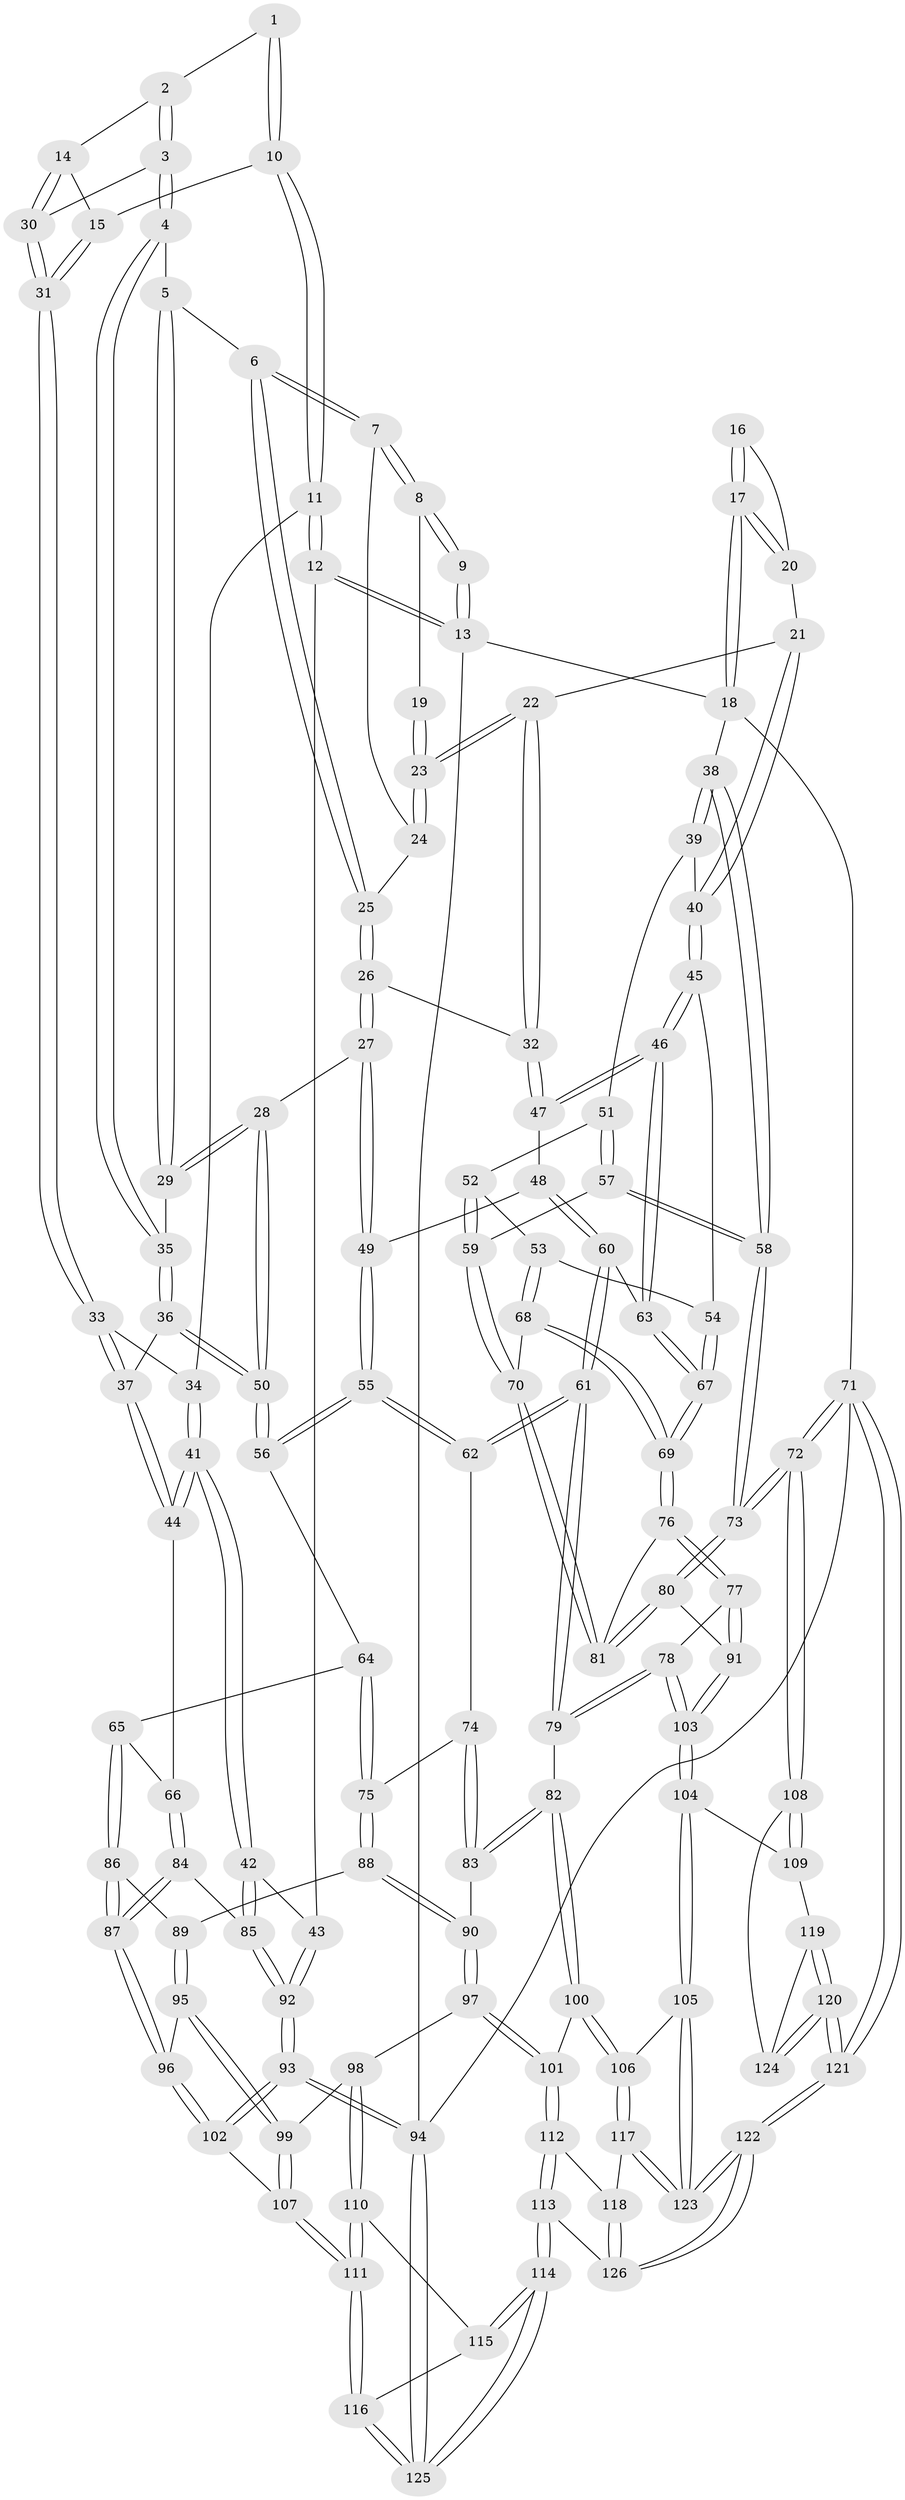 // Generated by graph-tools (version 1.1) at 2025/38/03/09/25 02:38:23]
// undirected, 126 vertices, 312 edges
graph export_dot {
graph [start="1"]
  node [color=gray90,style=filled];
  1 [pos="+0.17454291202131939+0"];
  2 [pos="+0.17660775060606598+0"];
  3 [pos="+0.21899222947548463+0.08376656143996764"];
  4 [pos="+0.2739959093019891+0.10645207874758889"];
  5 [pos="+0.3606768784656206+0.0736600806016526"];
  6 [pos="+0.36345419726979356+0.0714919684931858"];
  7 [pos="+0.44283507441181585+0"];
  8 [pos="+0.46897402683852885+0"];
  9 [pos="+0.17313874109592595+0"];
  10 [pos="+0.027683938385413293+0.10557291938807885"];
  11 [pos="+0.01694631057145982+0.10800431403320201"];
  12 [pos="+0+0"];
  13 [pos="+0+0"];
  14 [pos="+0.07822552062944674+0.09624750978437967"];
  15 [pos="+0.05237203564075229+0.10424583233824343"];
  16 [pos="+0.47452578395239997+0"];
  17 [pos="+1+0"];
  18 [pos="+1+0"];
  19 [pos="+0.4693125185933535+0"];
  20 [pos="+0.6701106182390261+0.1134361453136717"];
  21 [pos="+0.6429467571485561+0.17929473083318873"];
  22 [pos="+0.6230438681642451+0.186314216443935"];
  23 [pos="+0.6044275846231911+0.1661175792885964"];
  24 [pos="+0.49085304751872644+0.06718767876780561"];
  25 [pos="+0.44855443760557046+0.14785591390884856"];
  26 [pos="+0.46323039920523384+0.2302924016617785"];
  27 [pos="+0.4307848609923942+0.25718195359439816"];
  28 [pos="+0.41075225967396367+0.26172263087911446"];
  29 [pos="+0.4005802439698701+0.24388538414337127"];
  30 [pos="+0.19841240838303933+0.0997402010796922"];
  31 [pos="+0.15391426762373497+0.22092044136450223"];
  32 [pos="+0.6186093658144683+0.19048460805392073"];
  33 [pos="+0.15298731008785002+0.22852305636873188"];
  34 [pos="+0.06986198031137587+0.2491207346538933"];
  35 [pos="+0.2762916443192111+0.11470093569760048"];
  36 [pos="+0.26615616077965565+0.30614198612976845"];
  37 [pos="+0.23550910917255405+0.3049651849984741"];
  38 [pos="+1+0"];
  39 [pos="+0.836827090235462+0.24831228791584903"];
  40 [pos="+0.7598329273189233+0.2472601231124112"];
  41 [pos="+0+0.39554302422420795"];
  42 [pos="+0+0.399310961186829"];
  43 [pos="+0+0.40457230642739206"];
  44 [pos="+0.09084159854210488+0.4367228002840445"];
  45 [pos="+0.7104597957086+0.38184151290106205"];
  46 [pos="+0.6741504043646513+0.39145695963898397"];
  47 [pos="+0.6083294244708245+0.2791567634649449"];
  48 [pos="+0.5539355768155202+0.3643711698854408"];
  49 [pos="+0.5132437195521764+0.3617964901852403"];
  50 [pos="+0.32422918101598946+0.3301858402689497"];
  51 [pos="+0.8501125344277767+0.2813473569255741"];
  52 [pos="+0.8160808207062237+0.3814023663460886"];
  53 [pos="+0.7782716296831987+0.41786297989200316"];
  54 [pos="+0.7156656240331858+0.38586813646403434"];
  55 [pos="+0.46360878805594474+0.43829756324083463"];
  56 [pos="+0.33523240317710723+0.38373276229155834"];
  57 [pos="+0.9530875900020314+0.3833835662883517"];
  58 [pos="+1+0.33821325084801485"];
  59 [pos="+0.9097669915367523+0.44975409245720877"];
  60 [pos="+0.6077889036513591+0.4360385692780184"];
  61 [pos="+0.5778978571745498+0.500739251259516"];
  62 [pos="+0.4814178809581714+0.4754739310818868"];
  63 [pos="+0.6442596534299185+0.4200691579176817"];
  64 [pos="+0.3331850105655532+0.3902274858460251"];
  65 [pos="+0.24558005228039434+0.5022997762985573"];
  66 [pos="+0.11627045688650835+0.4663012556519344"];
  67 [pos="+0.7226529946901136+0.5060492370418536"];
  68 [pos="+0.7785812600213469+0.4188806250356297"];
  69 [pos="+0.7381602766103608+0.5336180477397376"];
  70 [pos="+0.8909724103989936+0.5046962540050791"];
  71 [pos="+1+1"];
  72 [pos="+1+0.7245353197984378"];
  73 [pos="+1+0.7149851973968229"];
  74 [pos="+0.44460047680561393+0.5218192437930681"];
  75 [pos="+0.3927015479068998+0.5526033174018864"];
  76 [pos="+0.7401523330433012+0.5537609502480911"];
  77 [pos="+0.7299363767067691+0.56986718378226"];
  78 [pos="+0.657415616941064+0.6441160089896997"];
  79 [pos="+0.6262961667381892+0.6386491823789435"];
  80 [pos="+1+0.6604283546222885"];
  81 [pos="+0.8909761261854746+0.5051178916168167"];
  82 [pos="+0.6089381263422964+0.6469986828310014"];
  83 [pos="+0.5588075989105585+0.645359546131165"];
  84 [pos="+0.11897920074808897+0.6523556102475865"];
  85 [pos="+0.09356148020114857+0.6470402134898889"];
  86 [pos="+0.25856651272114395+0.5374627481915908"];
  87 [pos="+0.13334834430935763+0.6678809743548819"];
  88 [pos="+0.3595634992441495+0.6165784618962309"];
  89 [pos="+0.35150203808101527+0.6176089489400776"];
  90 [pos="+0.4299756540742804+0.6638079530929432"];
  91 [pos="+0.978414170652351+0.6684861894093298"];
  92 [pos="+0+0.6461623750619438"];
  93 [pos="+0+1"];
  94 [pos="+0+1"];
  95 [pos="+0.2956824369808235+0.6771201788494094"];
  96 [pos="+0.14106470876893792+0.6857406532316339"];
  97 [pos="+0.42038562792836437+0.8099917634827857"];
  98 [pos="+0.3746623153908715+0.8166332706472982"];
  99 [pos="+0.30530414275315776+0.7552284033402243"];
  100 [pos="+0.5482135176588653+0.7785034439009796"];
  101 [pos="+0.4669726707294797+0.8394068532784218"];
  102 [pos="+0.11924121149130984+0.8159235985636258"];
  103 [pos="+0.7596543799284244+0.7632302659537402"];
  104 [pos="+0.7569737326120862+0.8049471685975818"];
  105 [pos="+0.7313486751838806+0.8350829762714146"];
  106 [pos="+0.6468237820492283+0.8743228885113601"];
  107 [pos="+0.16616853542973595+0.8418217278794833"];
  108 [pos="+0.9782281150007615+0.8665682235483314"];
  109 [pos="+0.8204406740956034+0.8603854413903971"];
  110 [pos="+0.34437883819986864+0.8500600663898777"];
  111 [pos="+0.170100684538515+0.8461519829662236"];
  112 [pos="+0.4731979828305625+0.8594963382712825"];
  113 [pos="+0.3755564636885291+1"];
  114 [pos="+0.36697422367489363+1"];
  115 [pos="+0.3411552872009974+0.8671349267859654"];
  116 [pos="+0.21732583712480513+0.9450301582599432"];
  117 [pos="+0.6224851470962613+0.9022711210674806"];
  118 [pos="+0.5835254211120519+0.9121951343962134"];
  119 [pos="+0.8293694532708625+0.8903705411054709"];
  120 [pos="+0.8527592384050124+1"];
  121 [pos="+0.8478271248996315+1"];
  122 [pos="+0.7534157453713632+1"];
  123 [pos="+0.7494293327489887+1"];
  124 [pos="+0.9301243829878243+0.9503046306116251"];
  125 [pos="+0.29603707554384473+1"];
  126 [pos="+0.45999772707913555+1"];
  1 -- 2;
  1 -- 10;
  1 -- 10;
  2 -- 3;
  2 -- 3;
  2 -- 14;
  3 -- 4;
  3 -- 4;
  3 -- 30;
  4 -- 5;
  4 -- 35;
  4 -- 35;
  5 -- 6;
  5 -- 29;
  5 -- 29;
  6 -- 7;
  6 -- 7;
  6 -- 25;
  6 -- 25;
  7 -- 8;
  7 -- 8;
  7 -- 24;
  8 -- 9;
  8 -- 9;
  8 -- 19;
  9 -- 13;
  9 -- 13;
  10 -- 11;
  10 -- 11;
  10 -- 15;
  11 -- 12;
  11 -- 12;
  11 -- 34;
  12 -- 13;
  12 -- 13;
  12 -- 43;
  13 -- 18;
  13 -- 94;
  14 -- 15;
  14 -- 30;
  14 -- 30;
  15 -- 31;
  15 -- 31;
  16 -- 17;
  16 -- 17;
  16 -- 20;
  17 -- 18;
  17 -- 18;
  17 -- 20;
  17 -- 20;
  18 -- 38;
  18 -- 71;
  19 -- 23;
  19 -- 23;
  20 -- 21;
  21 -- 22;
  21 -- 40;
  21 -- 40;
  22 -- 23;
  22 -- 23;
  22 -- 32;
  22 -- 32;
  23 -- 24;
  23 -- 24;
  24 -- 25;
  25 -- 26;
  25 -- 26;
  26 -- 27;
  26 -- 27;
  26 -- 32;
  27 -- 28;
  27 -- 49;
  27 -- 49;
  28 -- 29;
  28 -- 29;
  28 -- 50;
  28 -- 50;
  29 -- 35;
  30 -- 31;
  30 -- 31;
  31 -- 33;
  31 -- 33;
  32 -- 47;
  32 -- 47;
  33 -- 34;
  33 -- 37;
  33 -- 37;
  34 -- 41;
  34 -- 41;
  35 -- 36;
  35 -- 36;
  36 -- 37;
  36 -- 50;
  36 -- 50;
  37 -- 44;
  37 -- 44;
  38 -- 39;
  38 -- 39;
  38 -- 58;
  38 -- 58;
  39 -- 40;
  39 -- 51;
  40 -- 45;
  40 -- 45;
  41 -- 42;
  41 -- 42;
  41 -- 44;
  41 -- 44;
  42 -- 43;
  42 -- 85;
  42 -- 85;
  43 -- 92;
  43 -- 92;
  44 -- 66;
  45 -- 46;
  45 -- 46;
  45 -- 54;
  46 -- 47;
  46 -- 47;
  46 -- 63;
  46 -- 63;
  47 -- 48;
  48 -- 49;
  48 -- 60;
  48 -- 60;
  49 -- 55;
  49 -- 55;
  50 -- 56;
  50 -- 56;
  51 -- 52;
  51 -- 57;
  51 -- 57;
  52 -- 53;
  52 -- 59;
  52 -- 59;
  53 -- 54;
  53 -- 68;
  53 -- 68;
  54 -- 67;
  54 -- 67;
  55 -- 56;
  55 -- 56;
  55 -- 62;
  55 -- 62;
  56 -- 64;
  57 -- 58;
  57 -- 58;
  57 -- 59;
  58 -- 73;
  58 -- 73;
  59 -- 70;
  59 -- 70;
  60 -- 61;
  60 -- 61;
  60 -- 63;
  61 -- 62;
  61 -- 62;
  61 -- 79;
  61 -- 79;
  62 -- 74;
  63 -- 67;
  63 -- 67;
  64 -- 65;
  64 -- 75;
  64 -- 75;
  65 -- 66;
  65 -- 86;
  65 -- 86;
  66 -- 84;
  66 -- 84;
  67 -- 69;
  67 -- 69;
  68 -- 69;
  68 -- 69;
  68 -- 70;
  69 -- 76;
  69 -- 76;
  70 -- 81;
  70 -- 81;
  71 -- 72;
  71 -- 72;
  71 -- 121;
  71 -- 121;
  71 -- 94;
  72 -- 73;
  72 -- 73;
  72 -- 108;
  72 -- 108;
  73 -- 80;
  73 -- 80;
  74 -- 75;
  74 -- 83;
  74 -- 83;
  75 -- 88;
  75 -- 88;
  76 -- 77;
  76 -- 77;
  76 -- 81;
  77 -- 78;
  77 -- 91;
  77 -- 91;
  78 -- 79;
  78 -- 79;
  78 -- 103;
  78 -- 103;
  79 -- 82;
  80 -- 81;
  80 -- 81;
  80 -- 91;
  82 -- 83;
  82 -- 83;
  82 -- 100;
  82 -- 100;
  83 -- 90;
  84 -- 85;
  84 -- 87;
  84 -- 87;
  85 -- 92;
  85 -- 92;
  86 -- 87;
  86 -- 87;
  86 -- 89;
  87 -- 96;
  87 -- 96;
  88 -- 89;
  88 -- 90;
  88 -- 90;
  89 -- 95;
  89 -- 95;
  90 -- 97;
  90 -- 97;
  91 -- 103;
  91 -- 103;
  92 -- 93;
  92 -- 93;
  93 -- 94;
  93 -- 94;
  93 -- 102;
  93 -- 102;
  94 -- 125;
  94 -- 125;
  95 -- 96;
  95 -- 99;
  95 -- 99;
  96 -- 102;
  96 -- 102;
  97 -- 98;
  97 -- 101;
  97 -- 101;
  98 -- 99;
  98 -- 110;
  98 -- 110;
  99 -- 107;
  99 -- 107;
  100 -- 101;
  100 -- 106;
  100 -- 106;
  101 -- 112;
  101 -- 112;
  102 -- 107;
  103 -- 104;
  103 -- 104;
  104 -- 105;
  104 -- 105;
  104 -- 109;
  105 -- 106;
  105 -- 123;
  105 -- 123;
  106 -- 117;
  106 -- 117;
  107 -- 111;
  107 -- 111;
  108 -- 109;
  108 -- 109;
  108 -- 124;
  109 -- 119;
  110 -- 111;
  110 -- 111;
  110 -- 115;
  111 -- 116;
  111 -- 116;
  112 -- 113;
  112 -- 113;
  112 -- 118;
  113 -- 114;
  113 -- 114;
  113 -- 126;
  114 -- 115;
  114 -- 115;
  114 -- 125;
  114 -- 125;
  115 -- 116;
  116 -- 125;
  116 -- 125;
  117 -- 118;
  117 -- 123;
  117 -- 123;
  118 -- 126;
  118 -- 126;
  119 -- 120;
  119 -- 120;
  119 -- 124;
  120 -- 121;
  120 -- 121;
  120 -- 124;
  120 -- 124;
  121 -- 122;
  121 -- 122;
  122 -- 123;
  122 -- 123;
  122 -- 126;
  122 -- 126;
}
